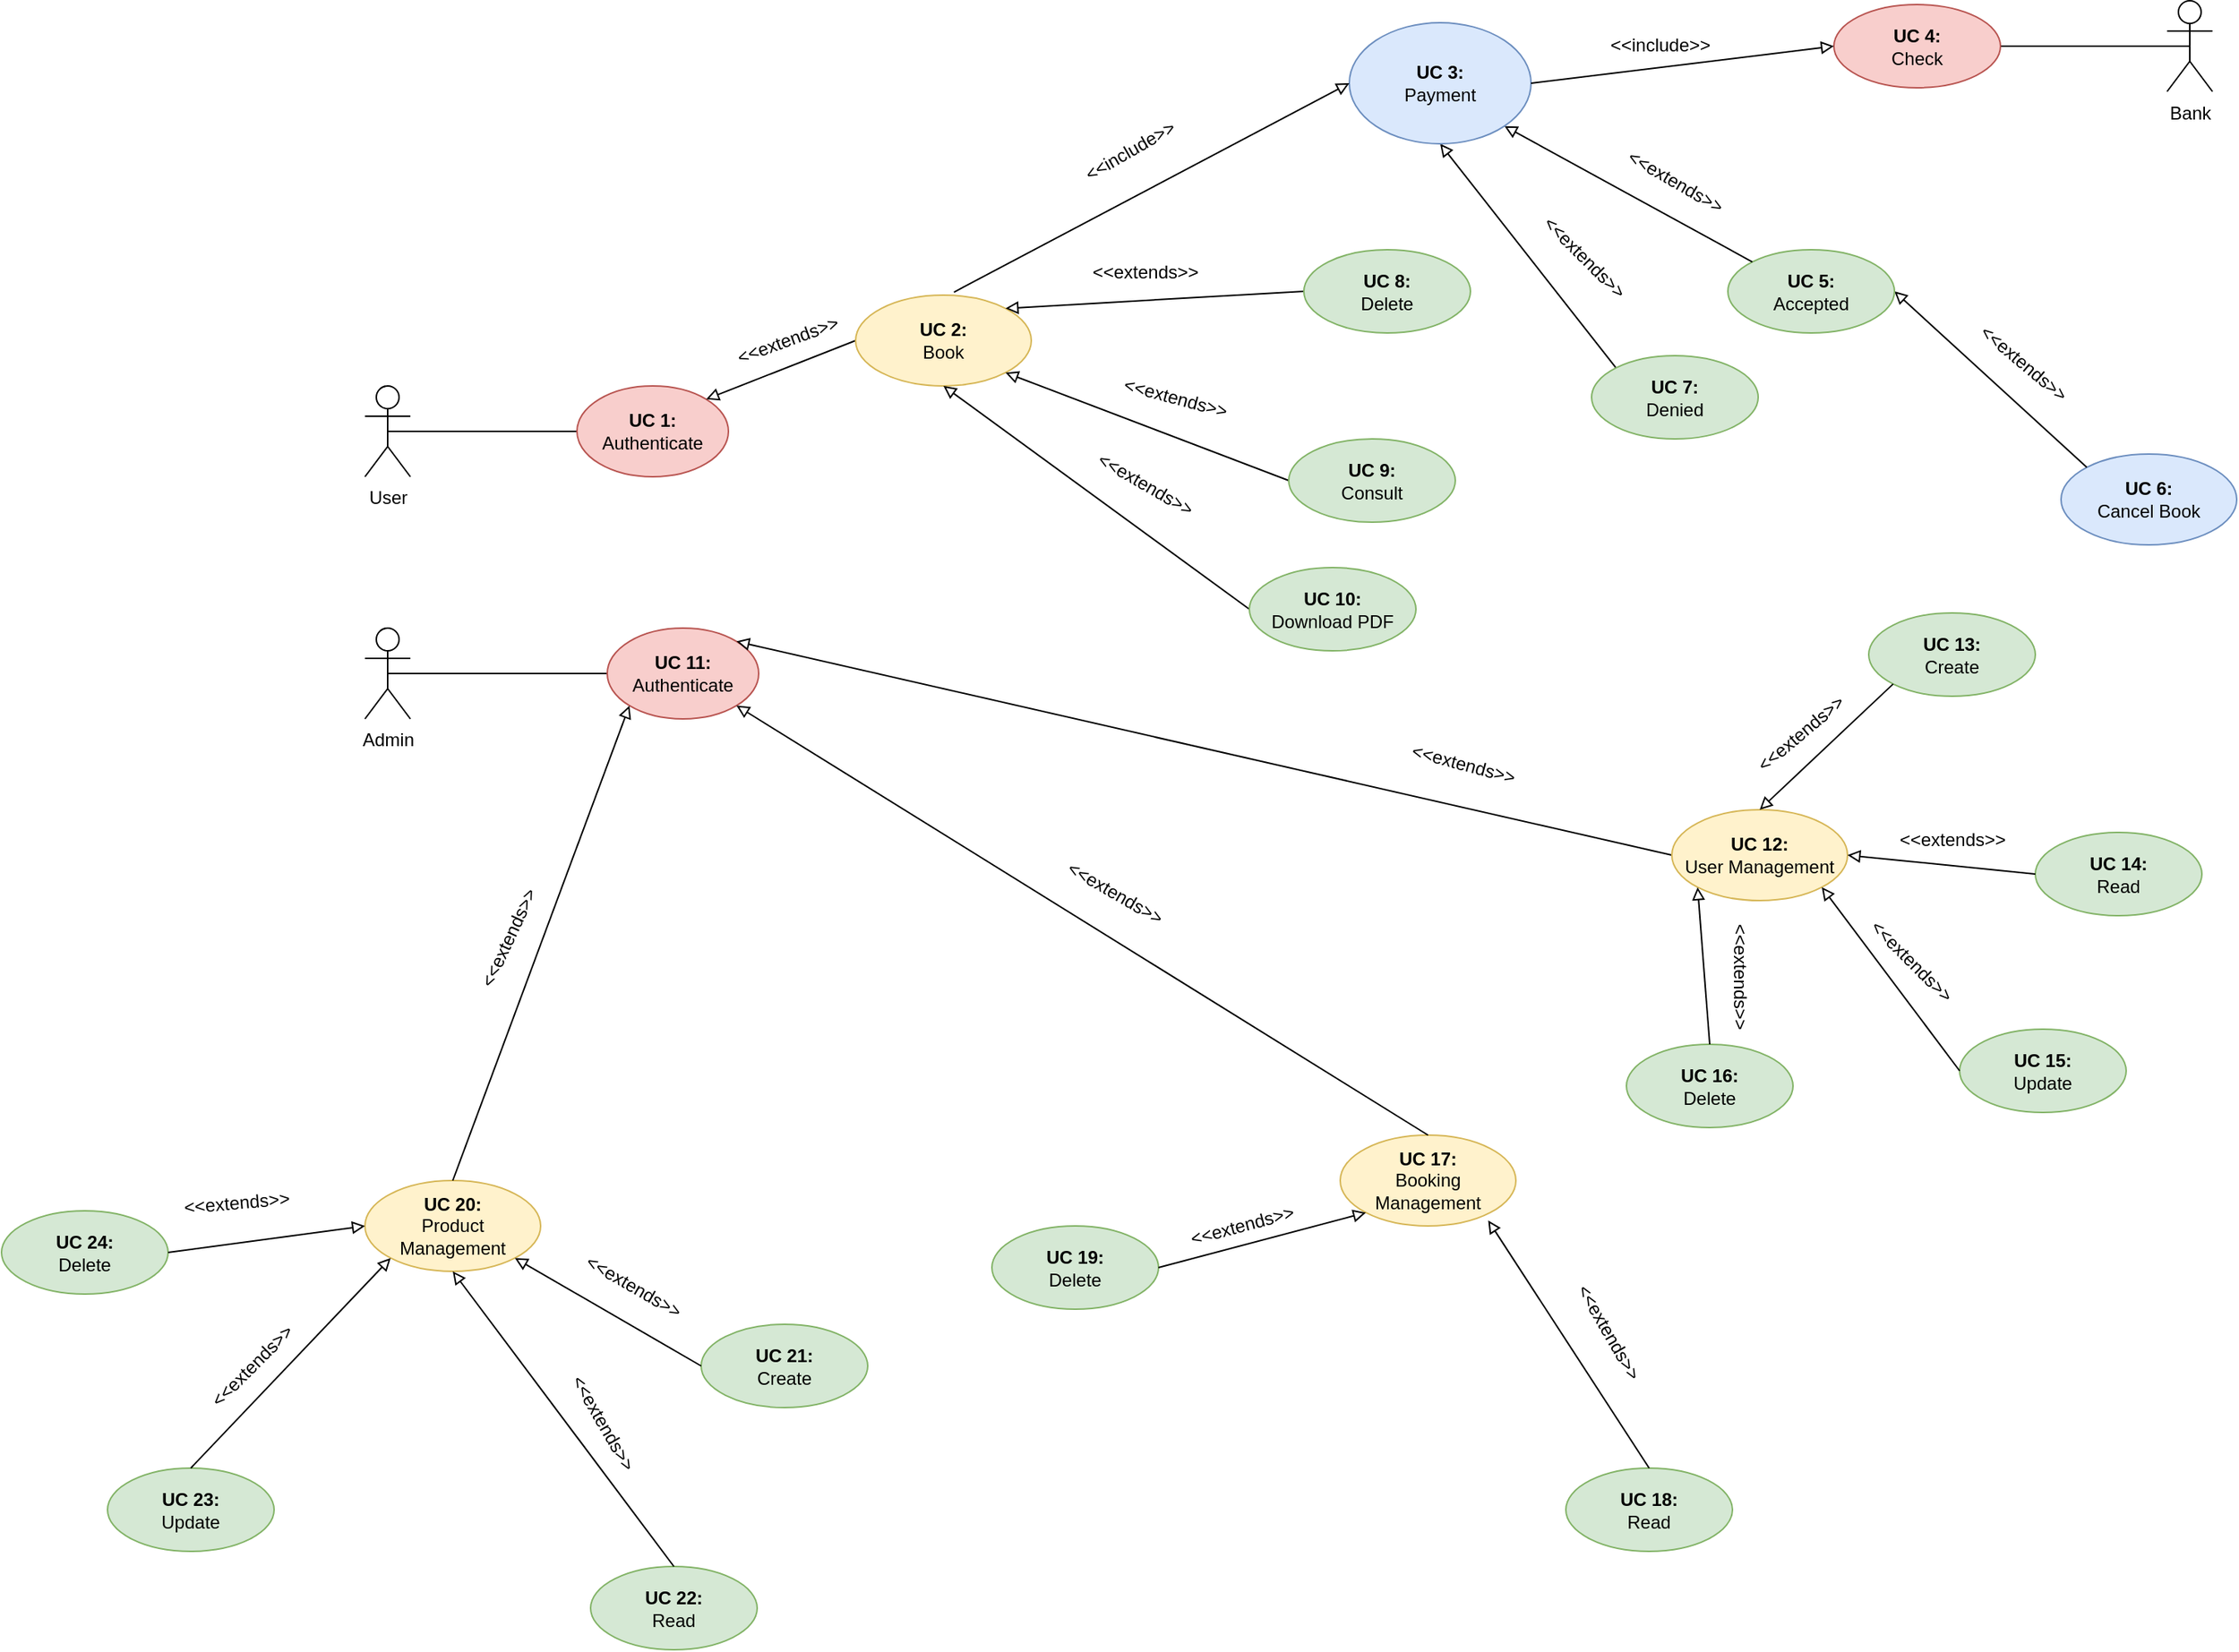 <mxfile version="24.3.1" type="device">
  <diagram name="Página-1" id="jz5gNubXt113_IH8z10D">
    <mxGraphModel dx="2294" dy="1892" grid="1" gridSize="10" guides="1" tooltips="1" connect="1" arrows="1" fold="1" page="1" pageScale="1" pageWidth="827" pageHeight="1169" math="0" shadow="0">
      <root>
        <mxCell id="0" />
        <mxCell id="1" parent="0" />
        <mxCell id="4EMU74MTj3nFoCHXgDLq-9" style="edgeStyle=orthogonalEdgeStyle;rounded=0;orthogonalLoop=1;jettySize=auto;html=1;exitX=0.5;exitY=0.5;exitDx=0;exitDy=0;exitPerimeter=0;endArrow=none;endFill=0;" parent="1" source="4EMU74MTj3nFoCHXgDLq-1" target="4EMU74MTj3nFoCHXgDLq-8" edge="1">
          <mxGeometry relative="1" as="geometry" />
        </mxCell>
        <mxCell id="4EMU74MTj3nFoCHXgDLq-1" value="User" style="shape=umlActor;verticalLabelPosition=bottom;verticalAlign=top;html=1;outlineConnect=0;" parent="1" vertex="1">
          <mxGeometry x="90" y="140" width="30" height="60" as="geometry" />
        </mxCell>
        <mxCell id="4EMU74MTj3nFoCHXgDLq-10" style="edgeStyle=orthogonalEdgeStyle;rounded=0;orthogonalLoop=1;jettySize=auto;html=1;exitX=0.5;exitY=0.5;exitDx=0;exitDy=0;exitPerimeter=0;entryX=0;entryY=0.5;entryDx=0;entryDy=0;endArrow=none;endFill=0;" parent="1" source="4EMU74MTj3nFoCHXgDLq-4" target="4EMU74MTj3nFoCHXgDLq-11" edge="1">
          <mxGeometry relative="1" as="geometry">
            <mxPoint x="240" y="330" as="targetPoint" />
          </mxGeometry>
        </mxCell>
        <mxCell id="4EMU74MTj3nFoCHXgDLq-4" value="Admin" style="shape=umlActor;verticalLabelPosition=bottom;verticalAlign=top;html=1;outlineConnect=0;" parent="1" vertex="1">
          <mxGeometry x="90" y="300" width="30" height="60" as="geometry" />
        </mxCell>
        <mxCell id="4EMU74MTj3nFoCHXgDLq-8" value="&lt;b&gt;UC 1:&lt;/b&gt;&lt;br&gt;Authenticate" style="ellipse;whiteSpace=wrap;html=1;fillColor=#f8cecc;strokeColor=#b85450;" parent="1" vertex="1">
          <mxGeometry x="230" y="140" width="100" height="60" as="geometry" />
        </mxCell>
        <mxCell id="4EMU74MTj3nFoCHXgDLq-11" value="&lt;b&gt;UC 11:&lt;/b&gt;&lt;br&gt;Authenticate" style="ellipse;whiteSpace=wrap;html=1;fillColor=#f8cecc;strokeColor=#b85450;" parent="1" vertex="1">
          <mxGeometry x="250" y="300" width="100" height="60" as="geometry" />
        </mxCell>
        <mxCell id="4EMU74MTj3nFoCHXgDLq-13" value="" style="endArrow=block;html=1;rounded=0;entryX=1;entryY=0;entryDx=0;entryDy=0;endFill=0;exitX=0;exitY=0.5;exitDx=0;exitDy=0;" parent="1" source="4EMU74MTj3nFoCHXgDLq-15" target="4EMU74MTj3nFoCHXgDLq-8" edge="1">
          <mxGeometry width="50" height="50" relative="1" as="geometry">
            <mxPoint x="400" y="120" as="sourcePoint" />
            <mxPoint x="610" y="60" as="targetPoint" />
          </mxGeometry>
        </mxCell>
        <mxCell id="4EMU74MTj3nFoCHXgDLq-14" value="&amp;lt;&amp;lt;extends&amp;gt;&amp;gt;" style="text;html=1;align=center;verticalAlign=middle;resizable=0;points=[];autosize=1;strokeColor=none;fillColor=none;rotation=-20;" parent="1" vertex="1">
          <mxGeometry x="324" y="95" width="90" height="30" as="geometry" />
        </mxCell>
        <mxCell id="4EMU74MTj3nFoCHXgDLq-15" value="&lt;b&gt;UC 2:&lt;/b&gt;&lt;br&gt;Book" style="ellipse;whiteSpace=wrap;html=1;fillColor=#fff2cc;strokeColor=#d6b656;" parent="1" vertex="1">
          <mxGeometry x="414" y="80" width="116" height="60" as="geometry" />
        </mxCell>
        <mxCell id="4EMU74MTj3nFoCHXgDLq-20" value="&lt;b&gt;UC 6:&lt;/b&gt;&lt;br&gt;Cancel Book" style="ellipse;whiteSpace=wrap;html=1;fillColor=#dae8fc;strokeColor=#6c8ebf;" parent="1" vertex="1">
          <mxGeometry x="1210" y="185" width="116" height="60" as="geometry" />
        </mxCell>
        <mxCell id="4EMU74MTj3nFoCHXgDLq-21" value="" style="endArrow=block;html=1;rounded=0;entryX=1;entryY=0.5;entryDx=0;entryDy=0;endFill=0;exitX=0;exitY=0;exitDx=0;exitDy=0;" parent="1" source="4EMU74MTj3nFoCHXgDLq-20" target="4EMU74MTj3nFoCHXgDLq-23" edge="1">
          <mxGeometry width="50" height="50" relative="1" as="geometry">
            <mxPoint x="949" y="161" as="sourcePoint" />
            <mxPoint x="769.012" y="131.213" as="targetPoint" />
          </mxGeometry>
        </mxCell>
        <mxCell id="4EMU74MTj3nFoCHXgDLq-23" value="&lt;b&gt;UC 5:&lt;/b&gt;&lt;br&gt;Accepted" style="ellipse;whiteSpace=wrap;html=1;fillColor=#d5e8d4;strokeColor=#82b366;" parent="1" vertex="1">
          <mxGeometry x="990" y="50" width="110" height="55" as="geometry" />
        </mxCell>
        <mxCell id="4EMU74MTj3nFoCHXgDLq-24" value="" style="endArrow=block;html=1;rounded=0;endFill=0;exitX=0;exitY=0;exitDx=0;exitDy=0;entryX=1;entryY=1;entryDx=0;entryDy=0;" parent="1" source="4EMU74MTj3nFoCHXgDLq-23" target="4EMU74MTj3nFoCHXgDLq-58" edge="1">
          <mxGeometry width="50" height="50" relative="1" as="geometry">
            <mxPoint x="640" y="80" as="sourcePoint" />
            <mxPoint x="590" y="90" as="targetPoint" />
          </mxGeometry>
        </mxCell>
        <mxCell id="4EMU74MTj3nFoCHXgDLq-25" value="" style="endArrow=block;html=1;rounded=0;entryX=0.5;entryY=1;entryDx=0;entryDy=0;endFill=0;exitX=0;exitY=0;exitDx=0;exitDy=0;" parent="1" source="4EMU74MTj3nFoCHXgDLq-26" target="4EMU74MTj3nFoCHXgDLq-58" edge="1">
          <mxGeometry width="50" height="50" relative="1" as="geometry">
            <mxPoint x="640" y="160" as="sourcePoint" />
            <mxPoint x="611" y="239" as="targetPoint" />
          </mxGeometry>
        </mxCell>
        <mxCell id="4EMU74MTj3nFoCHXgDLq-26" value="&lt;b&gt;UC 7:&lt;/b&gt;&lt;br&gt;Denied" style="ellipse;whiteSpace=wrap;html=1;fillColor=#d5e8d4;strokeColor=#82b366;" parent="1" vertex="1">
          <mxGeometry x="900" y="120" width="110" height="55" as="geometry" />
        </mxCell>
        <mxCell id="4EMU74MTj3nFoCHXgDLq-29" value="&amp;lt;&amp;lt;extends&amp;gt;&amp;gt;" style="text;html=1;align=center;verticalAlign=middle;resizable=0;points=[];autosize=1;strokeColor=none;fillColor=none;rotation=45;" parent="1" vertex="1">
          <mxGeometry x="850" y="40" width="90" height="30" as="geometry" />
        </mxCell>
        <mxCell id="4EMU74MTj3nFoCHXgDLq-32" value="&amp;lt;&amp;lt;extends&amp;gt;&amp;gt;" style="text;html=1;align=center;verticalAlign=middle;resizable=0;points=[];autosize=1;strokeColor=none;fillColor=none;rotation=30;" parent="1" vertex="1">
          <mxGeometry x="910" y="-10" width="90" height="30" as="geometry" />
        </mxCell>
        <mxCell id="4EMU74MTj3nFoCHXgDLq-33" value="" style="endArrow=block;html=1;rounded=0;entryX=1;entryY=0;entryDx=0;entryDy=0;exitX=0;exitY=0.5;exitDx=0;exitDy=0;endFill=0;" parent="1" source="4EMU74MTj3nFoCHXgDLq-34" target="4EMU74MTj3nFoCHXgDLq-11" edge="1">
          <mxGeometry width="50" height="50" relative="1" as="geometry">
            <mxPoint x="440" y="330" as="sourcePoint" />
            <mxPoint x="440" y="380" as="targetPoint" />
          </mxGeometry>
        </mxCell>
        <mxCell id="4EMU74MTj3nFoCHXgDLq-34" value="&lt;b&gt;UC 12:&lt;/b&gt;&lt;br&gt;User Management" style="ellipse;whiteSpace=wrap;html=1;fillColor=#fff2cc;strokeColor=#d6b656;" parent="1" vertex="1">
          <mxGeometry x="953" y="420" width="116" height="60" as="geometry" />
        </mxCell>
        <mxCell id="4EMU74MTj3nFoCHXgDLq-35" value="&lt;b&gt;UC 17:&lt;/b&gt;&lt;br&gt;Booking Management" style="ellipse;whiteSpace=wrap;html=1;fillColor=#fff2cc;strokeColor=#d6b656;" parent="1" vertex="1">
          <mxGeometry x="734" y="635" width="116" height="60" as="geometry" />
        </mxCell>
        <mxCell id="4EMU74MTj3nFoCHXgDLq-36" value="" style="endArrow=block;html=1;rounded=0;entryX=1;entryY=1;entryDx=0;entryDy=0;exitX=0.5;exitY=0;exitDx=0;exitDy=0;endFill=0;" parent="1" source="4EMU74MTj3nFoCHXgDLq-35" target="4EMU74MTj3nFoCHXgDLq-11" edge="1">
          <mxGeometry width="50" height="50" relative="1" as="geometry">
            <mxPoint x="415" y="410" as="sourcePoint" />
            <mxPoint x="330" y="449" as="targetPoint" />
          </mxGeometry>
        </mxCell>
        <mxCell id="4EMU74MTj3nFoCHXgDLq-37" value="&lt;div&gt;&lt;b&gt;UC 14:&lt;/b&gt;&lt;/div&gt;&lt;div&gt;Read&lt;br&gt;&lt;/div&gt;" style="ellipse;whiteSpace=wrap;html=1;fillColor=#d5e8d4;strokeColor=#82b366;" parent="1" vertex="1">
          <mxGeometry x="1193" y="435" width="110" height="55" as="geometry" />
        </mxCell>
        <mxCell id="4EMU74MTj3nFoCHXgDLq-38" value="&lt;b&gt;UC 13:&lt;/b&gt;&lt;br&gt;Create" style="ellipse;whiteSpace=wrap;html=1;fillColor=#d5e8d4;strokeColor=#82b366;" parent="1" vertex="1">
          <mxGeometry x="1083" y="290" width="110" height="55" as="geometry" />
        </mxCell>
        <mxCell id="4EMU74MTj3nFoCHXgDLq-39" value="&lt;div&gt;&lt;b&gt;UC 15:&lt;/b&gt;&lt;/div&gt;&lt;div&gt;Update&lt;br&gt;&lt;/div&gt;" style="ellipse;whiteSpace=wrap;html=1;fillColor=#d5e8d4;strokeColor=#82b366;" parent="1" vertex="1">
          <mxGeometry x="1143" y="565" width="110" height="55" as="geometry" />
        </mxCell>
        <mxCell id="4EMU74MTj3nFoCHXgDLq-40" value="&lt;div&gt;&lt;b&gt;UC 16:&lt;/b&gt;&lt;/div&gt;&lt;div&gt;Delete&lt;br&gt;&lt;/div&gt;" style="ellipse;whiteSpace=wrap;html=1;fillColor=#d5e8d4;strokeColor=#82b366;" parent="1" vertex="1">
          <mxGeometry x="923" y="575" width="110" height="55" as="geometry" />
        </mxCell>
        <mxCell id="4EMU74MTj3nFoCHXgDLq-41" value="&lt;div&gt;&lt;b&gt;UC 19:&lt;/b&gt;&lt;/div&gt;&lt;div&gt;Delete&lt;br&gt;&lt;/div&gt;" style="ellipse;whiteSpace=wrap;html=1;fillColor=#d5e8d4;strokeColor=#82b366;" parent="1" vertex="1">
          <mxGeometry x="504" y="695" width="110" height="55" as="geometry" />
        </mxCell>
        <mxCell id="4EMU74MTj3nFoCHXgDLq-43" value="&lt;div&gt;&lt;b&gt;UC 18:&lt;/b&gt;&lt;/div&gt;&lt;div&gt;Read&lt;br&gt;&lt;/div&gt;" style="ellipse;whiteSpace=wrap;html=1;fillColor=#d5e8d4;strokeColor=#82b366;" parent="1" vertex="1">
          <mxGeometry x="883" y="855" width="110" height="55" as="geometry" />
        </mxCell>
        <mxCell id="4EMU74MTj3nFoCHXgDLq-45" value="" style="endArrow=block;html=1;rounded=0;entryX=0.5;entryY=0;entryDx=0;entryDy=0;endFill=0;exitX=0;exitY=1;exitDx=0;exitDy=0;" parent="1" source="4EMU74MTj3nFoCHXgDLq-38" target="4EMU74MTj3nFoCHXgDLq-34" edge="1">
          <mxGeometry width="50" height="50" relative="1" as="geometry">
            <mxPoint x="1021.5" y="386" as="sourcePoint" />
            <mxPoint x="914.5" y="255" as="targetPoint" />
          </mxGeometry>
        </mxCell>
        <mxCell id="4EMU74MTj3nFoCHXgDLq-46" value="&amp;lt;&amp;lt;extends&amp;gt;&amp;gt;" style="text;html=1;align=center;verticalAlign=middle;resizable=0;points=[];autosize=1;strokeColor=none;fillColor=none;rotation=-40;" parent="1" vertex="1">
          <mxGeometry x="993" y="355" width="90" height="30" as="geometry" />
        </mxCell>
        <mxCell id="4EMU74MTj3nFoCHXgDLq-47" value="&amp;lt;&amp;lt;extends&amp;gt;&amp;gt;" style="text;html=1;align=center;verticalAlign=middle;resizable=0;points=[];autosize=1;strokeColor=none;fillColor=none;rotation=15;" parent="1" vertex="1">
          <mxGeometry x="770" y="375" width="90" height="30" as="geometry" />
        </mxCell>
        <mxCell id="4EMU74MTj3nFoCHXgDLq-48" value="&amp;lt;&amp;lt;extends&amp;gt;&amp;gt;" style="text;html=1;align=center;verticalAlign=middle;resizable=0;points=[];autosize=1;strokeColor=none;fillColor=none;rotation=30;" parent="1" vertex="1">
          <mxGeometry x="540" y="460" width="90" height="30" as="geometry" />
        </mxCell>
        <mxCell id="4EMU74MTj3nFoCHXgDLq-50" value="" style="endArrow=block;html=1;rounded=0;entryX=1;entryY=0.5;entryDx=0;entryDy=0;endFill=0;exitX=0;exitY=0.5;exitDx=0;exitDy=0;" parent="1" source="4EMU74MTj3nFoCHXgDLq-37" target="4EMU74MTj3nFoCHXgDLq-34" edge="1">
          <mxGeometry width="50" height="50" relative="1" as="geometry">
            <mxPoint x="1201" y="397" as="sourcePoint" />
            <mxPoint x="1113" y="480" as="targetPoint" />
          </mxGeometry>
        </mxCell>
        <mxCell id="4EMU74MTj3nFoCHXgDLq-51" value="" style="endArrow=block;html=1;rounded=0;entryX=1;entryY=1;entryDx=0;entryDy=0;endFill=0;exitX=0;exitY=0.5;exitDx=0;exitDy=0;" parent="1" source="4EMU74MTj3nFoCHXgDLq-39" target="4EMU74MTj3nFoCHXgDLq-34" edge="1">
          <mxGeometry width="50" height="50" relative="1" as="geometry">
            <mxPoint x="1131" y="490" as="sourcePoint" />
            <mxPoint x="1043" y="573" as="targetPoint" />
          </mxGeometry>
        </mxCell>
        <mxCell id="4EMU74MTj3nFoCHXgDLq-56" style="edgeStyle=orthogonalEdgeStyle;rounded=0;orthogonalLoop=1;jettySize=auto;html=1;exitX=0.5;exitY=0.5;exitDx=0;exitDy=0;exitPerimeter=0;entryX=1;entryY=0.5;entryDx=0;entryDy=0;endArrow=none;endFill=0;" parent="1" source="4EMU74MTj3nFoCHXgDLq-52" target="4EMU74MTj3nFoCHXgDLq-55" edge="1">
          <mxGeometry relative="1" as="geometry" />
        </mxCell>
        <mxCell id="4EMU74MTj3nFoCHXgDLq-52" value="Bank" style="shape=umlActor;verticalLabelPosition=bottom;verticalAlign=top;html=1;outlineConnect=0;" parent="1" vertex="1">
          <mxGeometry x="1280" y="-114.5" width="30" height="60" as="geometry" />
        </mxCell>
        <mxCell id="4EMU74MTj3nFoCHXgDLq-53" value="&amp;lt;&amp;lt;extends&amp;gt;&amp;gt;" style="text;html=1;align=center;verticalAlign=middle;resizable=0;points=[];autosize=1;strokeColor=none;fillColor=none;rotation=0;" parent="1" vertex="1">
          <mxGeometry x="1093" y="425" width="90" height="30" as="geometry" />
        </mxCell>
        <mxCell id="4EMU74MTj3nFoCHXgDLq-54" value="&amp;lt;&amp;lt;extends&amp;gt;&amp;gt;" style="text;html=1;align=center;verticalAlign=middle;resizable=0;points=[];autosize=1;strokeColor=none;fillColor=none;rotation=45;" parent="1" vertex="1">
          <mxGeometry x="1066" y="505" width="90" height="30" as="geometry" />
        </mxCell>
        <mxCell id="4EMU74MTj3nFoCHXgDLq-55" value="&lt;b&gt;UC 4:&lt;/b&gt;&lt;br&gt;Check" style="ellipse;whiteSpace=wrap;html=1;fillColor=#f8cecc;strokeColor=#b85450;" parent="1" vertex="1">
          <mxGeometry x="1060" y="-112" width="110" height="55" as="geometry" />
        </mxCell>
        <mxCell id="4EMU74MTj3nFoCHXgDLq-58" value="&lt;b&gt;UC 3:&lt;/b&gt;&lt;br&gt;Payment" style="ellipse;whiteSpace=wrap;html=1;fillColor=#dae8fc;strokeColor=#6c8ebf;" parent="1" vertex="1">
          <mxGeometry x="740" y="-100" width="120" height="80" as="geometry" />
        </mxCell>
        <mxCell id="4EMU74MTj3nFoCHXgDLq-61" value="&amp;lt;&amp;lt;include&amp;gt;&amp;gt;" style="text;html=1;align=center;verticalAlign=middle;resizable=0;points=[];autosize=1;strokeColor=none;fillColor=none;rotation=-30;" parent="1" vertex="1">
          <mxGeometry x="550" y="-30" width="90" height="30" as="geometry" />
        </mxCell>
        <mxCell id="4EMU74MTj3nFoCHXgDLq-62" value="" style="endArrow=block;html=1;rounded=0;exitX=0.56;exitY=-0.033;exitDx=0;exitDy=0;exitPerimeter=0;entryX=0;entryY=0.5;entryDx=0;entryDy=0;endFill=0;" parent="1" source="4EMU74MTj3nFoCHXgDLq-15" target="4EMU74MTj3nFoCHXgDLq-58" edge="1">
          <mxGeometry width="50" height="50" relative="1" as="geometry">
            <mxPoint x="480" y="50" as="sourcePoint" />
            <mxPoint x="530" as="targetPoint" />
          </mxGeometry>
        </mxCell>
        <mxCell id="4EMU74MTj3nFoCHXgDLq-64" value="" style="endArrow=block;html=1;rounded=0;exitX=1;exitY=0.5;exitDx=0;exitDy=0;entryX=0;entryY=0.5;entryDx=0;entryDy=0;endFill=0;" parent="1" source="4EMU74MTj3nFoCHXgDLq-58" target="4EMU74MTj3nFoCHXgDLq-55" edge="1">
          <mxGeometry width="50" height="50" relative="1" as="geometry">
            <mxPoint x="880" y="-57" as="sourcePoint" />
            <mxPoint x="1141" y="-195" as="targetPoint" />
          </mxGeometry>
        </mxCell>
        <mxCell id="4EMU74MTj3nFoCHXgDLq-65" value="&amp;lt;&amp;lt;include&amp;gt;&amp;gt;" style="text;html=1;align=center;verticalAlign=middle;resizable=0;points=[];autosize=1;strokeColor=none;fillColor=none;rotation=0;" parent="1" vertex="1">
          <mxGeometry x="900" y="-100" width="90" height="30" as="geometry" />
        </mxCell>
        <mxCell id="4EMU74MTj3nFoCHXgDLq-66" value="&amp;lt;&amp;lt;extends&amp;gt;&amp;gt;" style="text;html=1;align=center;verticalAlign=middle;resizable=0;points=[];autosize=1;strokeColor=none;fillColor=none;rotation=40;" parent="1" vertex="1">
          <mxGeometry x="1140" y="110" width="90" height="30" as="geometry" />
        </mxCell>
        <mxCell id="4EMU74MTj3nFoCHXgDLq-67" value="" style="endArrow=block;html=1;rounded=0;entryX=0;entryY=1;entryDx=0;entryDy=0;endFill=0;exitX=0.5;exitY=0;exitDx=0;exitDy=0;" parent="1" source="4EMU74MTj3nFoCHXgDLq-40" target="4EMU74MTj3nFoCHXgDLq-34" edge="1">
          <mxGeometry width="50" height="50" relative="1" as="geometry">
            <mxPoint x="923" y="630" as="sourcePoint" />
            <mxPoint x="832" y="508" as="targetPoint" />
          </mxGeometry>
        </mxCell>
        <mxCell id="4EMU74MTj3nFoCHXgDLq-68" value="&amp;lt;&amp;lt;extends&amp;gt;&amp;gt;" style="text;html=1;align=center;verticalAlign=middle;resizable=0;points=[];autosize=1;strokeColor=none;fillColor=none;rotation=90;" parent="1" vertex="1">
          <mxGeometry x="953" y="515" width="90" height="30" as="geometry" />
        </mxCell>
        <mxCell id="4EMU74MTj3nFoCHXgDLq-70" value="" style="endArrow=block;html=1;rounded=0;entryX=1;entryY=1;entryDx=0;entryDy=0;endFill=0;exitX=0.5;exitY=0;exitDx=0;exitDy=0;" parent="1" source="4EMU74MTj3nFoCHXgDLq-43" edge="1">
          <mxGeometry width="50" height="50" relative="1" as="geometry">
            <mxPoint x="891" y="869" as="sourcePoint" />
            <mxPoint x="831.706" y="691.371" as="targetPoint" />
          </mxGeometry>
        </mxCell>
        <mxCell id="4EMU74MTj3nFoCHXgDLq-72" value="" style="endArrow=block;html=1;rounded=0;entryX=0;entryY=1;entryDx=0;entryDy=0;endFill=0;exitX=1;exitY=0.5;exitDx=0;exitDy=0;" parent="1" source="4EMU74MTj3nFoCHXgDLq-41" target="4EMU74MTj3nFoCHXgDLq-35" edge="1">
          <mxGeometry width="50" height="50" relative="1" as="geometry">
            <mxPoint x="614" y="664" as="sourcePoint" />
            <mxPoint x="606" y="560" as="targetPoint" />
          </mxGeometry>
        </mxCell>
        <mxCell id="4EMU74MTj3nFoCHXgDLq-74" value="&amp;lt;&amp;lt;extends&amp;gt;&amp;gt;" style="text;html=1;align=center;verticalAlign=middle;resizable=0;points=[];autosize=1;strokeColor=none;fillColor=none;rotation=60;" parent="1" vertex="1">
          <mxGeometry x="866" y="750" width="90" height="30" as="geometry" />
        </mxCell>
        <mxCell id="4EMU74MTj3nFoCHXgDLq-76" value="&amp;lt;&amp;lt;extends&amp;gt;&amp;gt;" style="text;html=1;align=center;verticalAlign=middle;resizable=0;points=[];autosize=1;strokeColor=none;fillColor=none;rotation=-15;" parent="1" vertex="1">
          <mxGeometry x="624" y="680" width="90" height="30" as="geometry" />
        </mxCell>
        <mxCell id="4EMU74MTj3nFoCHXgDLq-77" value="&lt;b&gt;UC 20:&lt;/b&gt;&lt;br&gt;Product Management" style="ellipse;whiteSpace=wrap;html=1;fillColor=#fff2cc;strokeColor=#d6b656;" parent="1" vertex="1">
          <mxGeometry x="90" y="665" width="116" height="60" as="geometry" />
        </mxCell>
        <mxCell id="4EMU74MTj3nFoCHXgDLq-78" value="" style="endArrow=block;html=1;rounded=0;entryX=0;entryY=1;entryDx=0;entryDy=0;exitX=0.5;exitY=0;exitDx=0;exitDy=0;endFill=0;" parent="1" source="4EMU74MTj3nFoCHXgDLq-77" target="4EMU74MTj3nFoCHXgDLq-11" edge="1">
          <mxGeometry width="50" height="50" relative="1" as="geometry">
            <mxPoint x="528.5" y="680" as="sourcePoint" />
            <mxPoint x="71.5" y="396" as="targetPoint" />
          </mxGeometry>
        </mxCell>
        <mxCell id="4EMU74MTj3nFoCHXgDLq-79" value="&amp;lt;&amp;lt;extends&amp;gt;&amp;gt;" style="text;html=1;align=center;verticalAlign=middle;resizable=0;points=[];autosize=1;strokeColor=none;fillColor=none;rotation=-65;" parent="1" vertex="1">
          <mxGeometry x="140" y="490" width="90" height="30" as="geometry" />
        </mxCell>
        <mxCell id="4EMU74MTj3nFoCHXgDLq-80" value="&lt;div&gt;&lt;b&gt;UC 24:&lt;/b&gt;&lt;/div&gt;&lt;div&gt;Delete&lt;br&gt;&lt;/div&gt;" style="ellipse;whiteSpace=wrap;html=1;fillColor=#d5e8d4;strokeColor=#82b366;" parent="1" vertex="1">
          <mxGeometry x="-150" y="685" width="110" height="55" as="geometry" />
        </mxCell>
        <mxCell id="4EMU74MTj3nFoCHXgDLq-81" value="&lt;div&gt;&lt;b&gt;UC 23:&lt;/b&gt;&lt;/div&gt;&lt;div&gt;Update&lt;br&gt;&lt;/div&gt;" style="ellipse;whiteSpace=wrap;html=1;fillColor=#d5e8d4;strokeColor=#82b366;" parent="1" vertex="1">
          <mxGeometry x="-80" y="855" width="110" height="55" as="geometry" />
        </mxCell>
        <mxCell id="4EMU74MTj3nFoCHXgDLq-82" value="&lt;div&gt;&lt;b&gt;UC 22:&lt;/b&gt;&lt;/div&gt;&lt;div&gt;Read&lt;br&gt;&lt;/div&gt;" style="ellipse;whiteSpace=wrap;html=1;fillColor=#d5e8d4;strokeColor=#82b366;" parent="1" vertex="1">
          <mxGeometry x="239" y="920" width="110" height="55" as="geometry" />
        </mxCell>
        <mxCell id="4EMU74MTj3nFoCHXgDLq-83" value="&lt;b&gt;UC 21:&lt;/b&gt;&lt;br&gt;Create" style="ellipse;whiteSpace=wrap;html=1;fillColor=#d5e8d4;strokeColor=#82b366;" parent="1" vertex="1">
          <mxGeometry x="312" y="760" width="110" height="55" as="geometry" />
        </mxCell>
        <mxCell id="4EMU74MTj3nFoCHXgDLq-84" value="" style="endArrow=block;html=1;rounded=0;entryX=1;entryY=1;entryDx=0;entryDy=0;endFill=0;exitX=0;exitY=0.5;exitDx=0;exitDy=0;" parent="1" source="4EMU74MTj3nFoCHXgDLq-83" target="4EMU74MTj3nFoCHXgDLq-77" edge="1">
          <mxGeometry width="50" height="50" relative="1" as="geometry">
            <mxPoint x="309" y="770" as="sourcePoint" />
            <mxPoint x="202.0" y="717" as="targetPoint" />
          </mxGeometry>
        </mxCell>
        <mxCell id="4EMU74MTj3nFoCHXgDLq-85" value="" style="endArrow=block;html=1;rounded=0;entryX=0.5;entryY=1;entryDx=0;entryDy=0;endFill=0;exitX=0.5;exitY=0;exitDx=0;exitDy=0;" parent="1" source="4EMU74MTj3nFoCHXgDLq-82" target="4EMU74MTj3nFoCHXgDLq-77" edge="1">
          <mxGeometry width="50" height="50" relative="1" as="geometry">
            <mxPoint x="274" y="915" as="sourcePoint" />
            <mxPoint x="167.706" y="751.371" as="targetPoint" />
          </mxGeometry>
        </mxCell>
        <mxCell id="4EMU74MTj3nFoCHXgDLq-86" value="" style="endArrow=block;html=1;rounded=0;entryX=0;entryY=1;entryDx=0;entryDy=0;endFill=0;exitX=0.5;exitY=0;exitDx=0;exitDy=0;" parent="1" source="4EMU74MTj3nFoCHXgDLq-81" target="4EMU74MTj3nFoCHXgDLq-77" edge="1">
          <mxGeometry width="50" height="50" relative="1" as="geometry">
            <mxPoint x="44" y="908" as="sourcePoint" />
            <mxPoint x="128" y="755" as="targetPoint" />
          </mxGeometry>
        </mxCell>
        <mxCell id="4EMU74MTj3nFoCHXgDLq-87" value="" style="endArrow=block;html=1;rounded=0;entryX=0;entryY=0.5;entryDx=0;entryDy=0;endFill=0;exitX=1;exitY=0.5;exitDx=0;exitDy=0;" parent="1" source="4EMU74MTj3nFoCHXgDLq-80" target="4EMU74MTj3nFoCHXgDLq-77" edge="1">
          <mxGeometry width="50" height="50" relative="1" as="geometry">
            <mxPoint x="-50" y="783" as="sourcePoint" />
            <mxPoint x="87" y="746" as="targetPoint" />
          </mxGeometry>
        </mxCell>
        <mxCell id="4EMU74MTj3nFoCHXgDLq-88" value="&amp;lt;&amp;lt;extends&amp;gt;&amp;gt;" style="text;html=1;align=center;verticalAlign=middle;resizable=0;points=[];autosize=1;strokeColor=none;fillColor=none;rotation=30;" parent="1" vertex="1">
          <mxGeometry x="222" y="720" width="90" height="30" as="geometry" />
        </mxCell>
        <mxCell id="4EMU74MTj3nFoCHXgDLq-89" value="&amp;lt;&amp;lt;extends&amp;gt;&amp;gt;" style="text;html=1;align=center;verticalAlign=middle;resizable=0;points=[];autosize=1;strokeColor=none;fillColor=none;rotation=60;" parent="1" vertex="1">
          <mxGeometry x="202" y="810" width="90" height="30" as="geometry" />
        </mxCell>
        <mxCell id="4EMU74MTj3nFoCHXgDLq-90" value="&amp;lt;&amp;lt;extends&amp;gt;&amp;gt;" style="text;html=1;align=center;verticalAlign=middle;resizable=0;points=[];autosize=1;strokeColor=none;fillColor=none;rotation=-45;" parent="1" vertex="1">
          <mxGeometry x="-30" y="772.5" width="90" height="30" as="geometry" />
        </mxCell>
        <mxCell id="4EMU74MTj3nFoCHXgDLq-91" value="&amp;lt;&amp;lt;extends&amp;gt;&amp;gt;" style="text;html=1;align=center;verticalAlign=middle;resizable=0;points=[];autosize=1;strokeColor=none;fillColor=none;rotation=-5;" parent="1" vertex="1">
          <mxGeometry x="-40" y="665" width="90" height="30" as="geometry" />
        </mxCell>
        <mxCell id="2Yz6LIEgqhPXlWUhxDTB-1" value="" style="endArrow=block;html=1;rounded=0;entryX=1;entryY=0;entryDx=0;entryDy=0;endFill=0;exitX=0;exitY=0.5;exitDx=0;exitDy=0;" edge="1" parent="1" source="2Yz6LIEgqhPXlWUhxDTB-5" target="4EMU74MTj3nFoCHXgDLq-15">
          <mxGeometry width="50" height="50" relative="1" as="geometry">
            <mxPoint x="690" y="80" as="sourcePoint" />
            <mxPoint x="580" y="140" as="targetPoint" />
          </mxGeometry>
        </mxCell>
        <mxCell id="2Yz6LIEgqhPXlWUhxDTB-2" value="" style="endArrow=block;html=1;rounded=0;entryX=1;entryY=1;entryDx=0;entryDy=0;endFill=0;exitX=0;exitY=0.5;exitDx=0;exitDy=0;" edge="1" parent="1" source="2Yz6LIEgqhPXlWUhxDTB-6" target="4EMU74MTj3nFoCHXgDLq-15">
          <mxGeometry width="50" height="50" relative="1" as="geometry">
            <mxPoint x="684" y="191" as="sourcePoint" />
            <mxPoint x="535" y="200" as="targetPoint" />
          </mxGeometry>
        </mxCell>
        <mxCell id="2Yz6LIEgqhPXlWUhxDTB-3" value="&amp;lt;&amp;lt;extends&amp;gt;&amp;gt;" style="text;html=1;align=center;verticalAlign=middle;resizable=0;points=[];autosize=1;strokeColor=none;fillColor=none;rotation=0;" vertex="1" parent="1">
          <mxGeometry x="560" y="50" width="90" height="30" as="geometry" />
        </mxCell>
        <mxCell id="2Yz6LIEgqhPXlWUhxDTB-4" value="&amp;lt;&amp;lt;extends&amp;gt;&amp;gt;" style="text;html=1;align=center;verticalAlign=middle;resizable=0;points=[];autosize=1;strokeColor=none;fillColor=none;rotation=15;" vertex="1" parent="1">
          <mxGeometry x="580" y="132.5" width="90" height="30" as="geometry" />
        </mxCell>
        <mxCell id="2Yz6LIEgqhPXlWUhxDTB-5" value="&lt;b&gt;UC 8:&lt;/b&gt;&lt;br&gt;Delete" style="ellipse;whiteSpace=wrap;html=1;fillColor=#d5e8d4;strokeColor=#82b366;" vertex="1" parent="1">
          <mxGeometry x="710" y="50" width="110" height="55" as="geometry" />
        </mxCell>
        <mxCell id="2Yz6LIEgqhPXlWUhxDTB-6" value="&lt;b&gt;UC 9:&lt;/b&gt;&lt;br&gt;Consult" style="ellipse;whiteSpace=wrap;html=1;fillColor=#d5e8d4;strokeColor=#82b366;" vertex="1" parent="1">
          <mxGeometry x="700" y="175" width="110" height="55" as="geometry" />
        </mxCell>
        <mxCell id="2Yz6LIEgqhPXlWUhxDTB-7" value="" style="endArrow=block;html=1;rounded=0;entryX=0.5;entryY=1;entryDx=0;entryDy=0;endFill=0;exitX=0;exitY=0.5;exitDx=0;exitDy=0;" edge="1" parent="1" source="2Yz6LIEgqhPXlWUhxDTB-8" target="4EMU74MTj3nFoCHXgDLq-15">
          <mxGeometry width="50" height="50" relative="1" as="geometry">
            <mxPoint x="670" y="282" as="sourcePoint" />
            <mxPoint x="483" y="210" as="targetPoint" />
          </mxGeometry>
        </mxCell>
        <mxCell id="2Yz6LIEgqhPXlWUhxDTB-8" value="&lt;b&gt;UC 10:&lt;/b&gt;&lt;br&gt;Download PDF" style="ellipse;whiteSpace=wrap;html=1;fillColor=#d5e8d4;strokeColor=#82b366;" vertex="1" parent="1">
          <mxGeometry x="674" y="260" width="110" height="55" as="geometry" />
        </mxCell>
        <mxCell id="2Yz6LIEgqhPXlWUhxDTB-9" value="&amp;lt;&amp;lt;extends&amp;gt;&amp;gt;" style="text;html=1;align=center;verticalAlign=middle;resizable=0;points=[];autosize=1;strokeColor=none;fillColor=none;rotation=30;" vertex="1" parent="1">
          <mxGeometry x="560" y="190" width="90" height="30" as="geometry" />
        </mxCell>
      </root>
    </mxGraphModel>
  </diagram>
</mxfile>
